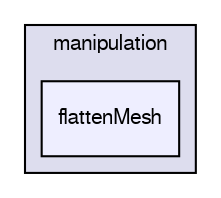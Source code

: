 digraph "applications/utilities/mesh/manipulation/flattenMesh" {
  bgcolor=transparent;
  compound=true
  node [ fontsize="10", fontname="FreeSans"];
  edge [ labelfontsize="10", labelfontname="FreeSans"];
  subgraph clusterdir_15449a1ef4a09517cc5e2efa6b11565e {
    graph [ bgcolor="#ddddee", pencolor="black", label="manipulation" fontname="FreeSans", fontsize="10", URL="dir_15449a1ef4a09517cc5e2efa6b11565e.html"]
  dir_2d28a39b4276c15c41420841268851ad [shape=box, label="flattenMesh", style="filled", fillcolor="#eeeeff", pencolor="black", URL="dir_2d28a39b4276c15c41420841268851ad.html"];
  }
}
